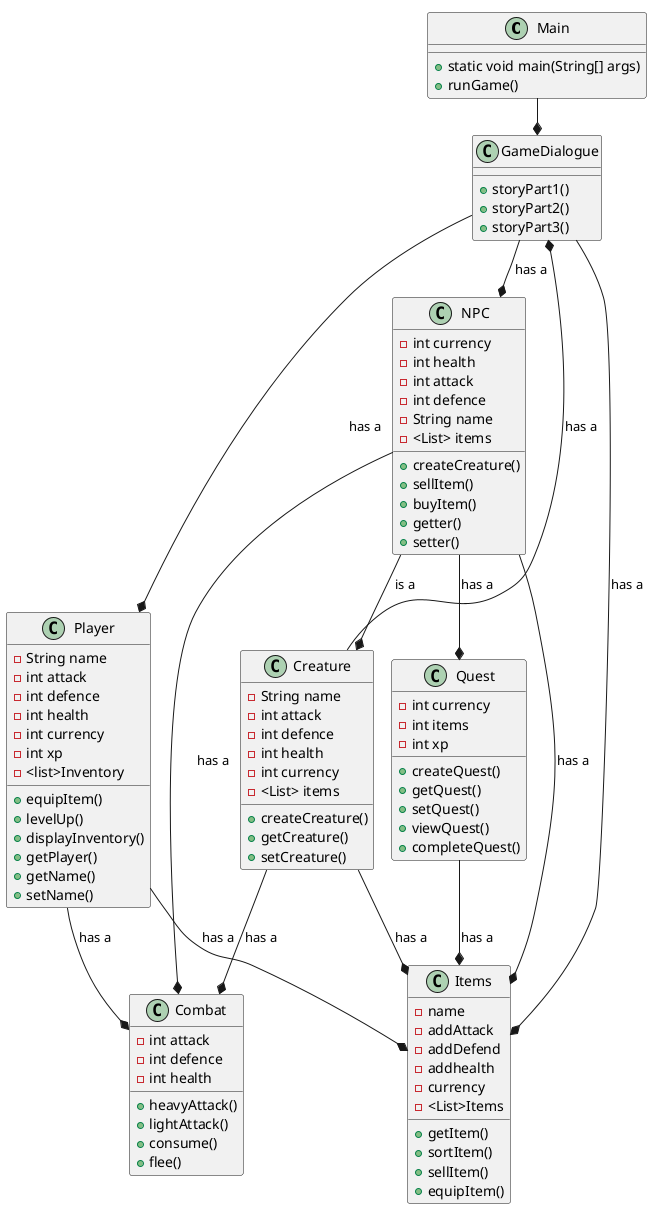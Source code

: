 @startuml

!pragma layout smetana


class Main{
+ static void main(String[] args)
+ runGame()

}


class GameDialogue{
+ storyPart1()
+ storyPart2()
+ storyPart3()
}

class Player{
- String name
- int attack
- int defence
- int health
- int currency
- int xp
- <list>Inventory
+equipItem()
+levelUp()
+displayInventory()
+getPlayer()
+getName()
+setName()
}


class Creature{
- String name
- int attack
- int defence
- int health
- int currency
- <List> items
+ createCreature()
+ getCreature()
+ setCreature()
}


class  NPC{
- int currency
- int health
- int attack
- int defence
- String name
- <List> items
+ createCreature()
+ sellItem()
+ buyItem()
+ getter()
+ setter()
}


class  Combat{
- int attack
- int defence
- int health
+ heavyAttack()
+ lightAttack()
+ consume()
+ flee()
}


class  Quest{
- int currency
- int items
- int xp
+ createQuest()
+ getQuest()
+ setQuest()
+ viewQuest()
+ completeQuest()
}


class  Items{
- name
- addAttack
- addDefend
- addhealth
- currency
- <List>Items
+ getItem()
+ sortItem()
+ sellItem()
+ equipItem()

}


Main --* GameDialogue
Player --* Items: has a
Creature --* Items: has a
GameDialogue --* Items: has a
Quest --* Items: has a
GameDialogue --* NPC: has a
NPC --* Quest: has a
Player --* Combat: has a
Creature --* Combat: has a
NPC --* Combat: has a
Creature --* GameDialogue: has a
NPC --* Creature: is a
GameDialogue --* Player: has a
NPC --* Items: has a

@enduml


Combat Class;
Attributter:

attack
deffence
health
Metoder:

